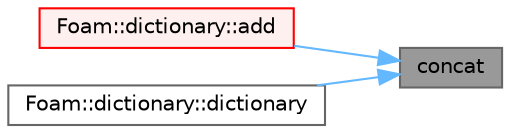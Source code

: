 digraph "concat"
{
 // LATEX_PDF_SIZE
  bgcolor="transparent";
  edge [fontname=Helvetica,fontsize=10,labelfontname=Helvetica,labelfontsize=10];
  node [fontname=Helvetica,fontsize=10,shape=box,height=0.2,width=0.4];
  rankdir="RL";
  Node1 [id="Node000001",label="concat",height=0.2,width=0.4,color="gray40", fillcolor="grey60", style="filled", fontcolor="black",tooltip=" "];
  Node1 -> Node2 [id="edge1_Node000001_Node000002",dir="back",color="steelblue1",style="solid",tooltip=" "];
  Node2 [id="Node000002",label="Foam::dictionary::add",height=0.2,width=0.4,color="red", fillcolor="#FFF0F0", style="filled",URL="$classFoam_1_1dictionary.html#ad164f93c9473abeb7d938eae54a53d15",tooltip=" "];
  Node1 -> Node40 [id="edge2_Node000001_Node000040",dir="back",color="steelblue1",style="solid",tooltip=" "];
  Node40 [id="Node000040",label="Foam::dictionary::dictionary",height=0.2,width=0.4,color="grey40", fillcolor="white", style="filled",URL="$classFoam_1_1dictionary.html#aad2432325f370c87fbdfc19b3546f729",tooltip=" "];
}
